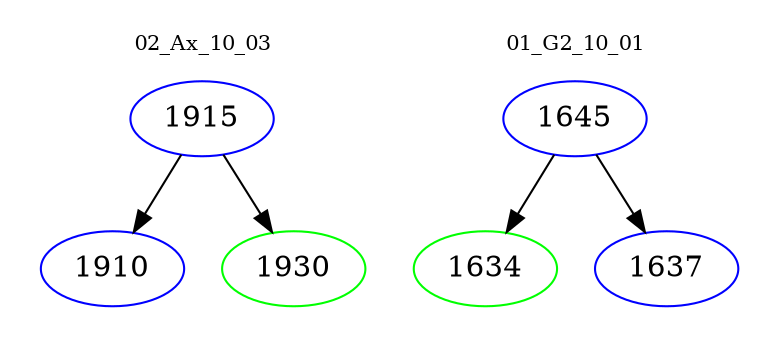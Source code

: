 digraph{
subgraph cluster_0 {
color = white
label = "02_Ax_10_03";
fontsize=10;
T0_1915 [label="1915", color="blue"]
T0_1915 -> T0_1910 [color="black"]
T0_1910 [label="1910", color="blue"]
T0_1915 -> T0_1930 [color="black"]
T0_1930 [label="1930", color="green"]
}
subgraph cluster_1 {
color = white
label = "01_G2_10_01";
fontsize=10;
T1_1645 [label="1645", color="blue"]
T1_1645 -> T1_1634 [color="black"]
T1_1634 [label="1634", color="green"]
T1_1645 -> T1_1637 [color="black"]
T1_1637 [label="1637", color="blue"]
}
}
